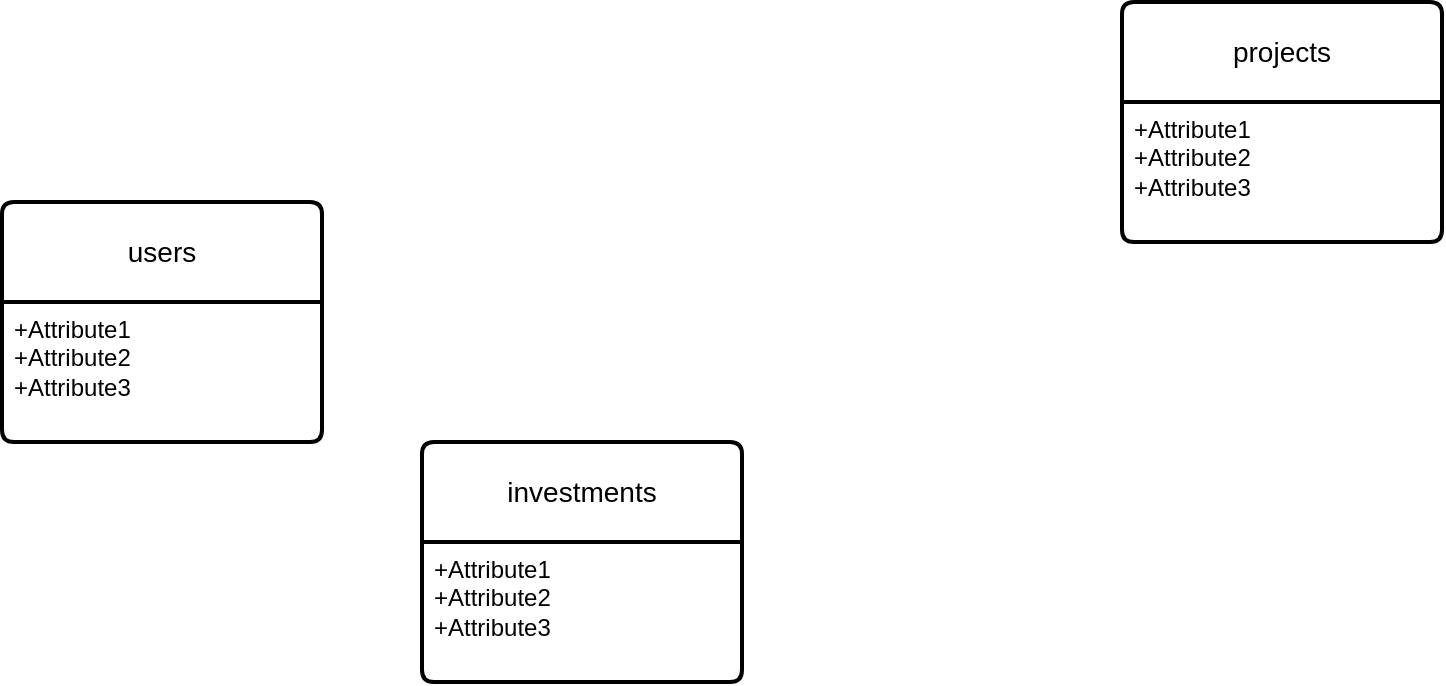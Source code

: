 <mxfile version="26.2.13">
  <diagram name="Page-1" id="CFQH3OPqyOG6Mo3McBEn">
    <mxGraphModel dx="1027" dy="1151" grid="1" gridSize="10" guides="1" tooltips="1" connect="1" arrows="1" fold="1" page="1" pageScale="1" pageWidth="850" pageHeight="1100" math="0" shadow="0">
      <root>
        <mxCell id="0" />
        <mxCell id="1" parent="0" />
        <mxCell id="7xTK0Ptj7-7ZtghGJd2m-13" value="investments" style="swimlane;childLayout=stackLayout;horizontal=1;startSize=50;horizontalStack=0;rounded=1;fontSize=14;fontStyle=0;strokeWidth=2;resizeParent=0;resizeLast=1;shadow=0;dashed=0;align=center;arcSize=4;whiteSpace=wrap;html=1;" vertex="1" parent="1">
          <mxGeometry x="300" y="490" width="160" height="120" as="geometry" />
        </mxCell>
        <mxCell id="7xTK0Ptj7-7ZtghGJd2m-14" value="+Attribute1&#xa;+Attribute2&#xa;+Attribute3" style="align=left;strokeColor=none;fillColor=none;spacingLeft=4;spacingRight=4;fontSize=12;verticalAlign=top;resizable=0;rotatable=0;part=1;html=1;whiteSpace=wrap;" vertex="1" parent="7xTK0Ptj7-7ZtghGJd2m-13">
          <mxGeometry y="50" width="160" height="70" as="geometry" />
        </mxCell>
        <mxCell id="7xTK0Ptj7-7ZtghGJd2m-15" value="projects" style="swimlane;childLayout=stackLayout;horizontal=1;startSize=50;horizontalStack=0;rounded=1;fontSize=14;fontStyle=0;strokeWidth=2;resizeParent=0;resizeLast=1;shadow=0;dashed=0;align=center;arcSize=4;whiteSpace=wrap;html=1;" vertex="1" parent="1">
          <mxGeometry x="650" y="270" width="160" height="120" as="geometry" />
        </mxCell>
        <mxCell id="7xTK0Ptj7-7ZtghGJd2m-16" value="+Attribute1&#xa;+Attribute2&#xa;+Attribute3" style="align=left;strokeColor=none;fillColor=none;spacingLeft=4;spacingRight=4;fontSize=12;verticalAlign=top;resizable=0;rotatable=0;part=1;html=1;whiteSpace=wrap;" vertex="1" parent="7xTK0Ptj7-7ZtghGJd2m-15">
          <mxGeometry y="50" width="160" height="70" as="geometry" />
        </mxCell>
        <mxCell id="7xTK0Ptj7-7ZtghGJd2m-17" value="users" style="swimlane;childLayout=stackLayout;horizontal=1;startSize=50;horizontalStack=0;rounded=1;fontSize=14;fontStyle=0;strokeWidth=2;resizeParent=0;resizeLast=1;shadow=0;dashed=0;align=center;arcSize=4;whiteSpace=wrap;html=1;" vertex="1" parent="1">
          <mxGeometry x="90" y="370" width="160" height="120" as="geometry" />
        </mxCell>
        <mxCell id="7xTK0Ptj7-7ZtghGJd2m-18" value="+Attribute1&#xa;+Attribute2&#xa;+Attribute3" style="align=left;strokeColor=none;fillColor=none;spacingLeft=4;spacingRight=4;fontSize=12;verticalAlign=top;resizable=0;rotatable=0;part=1;html=1;whiteSpace=wrap;" vertex="1" parent="7xTK0Ptj7-7ZtghGJd2m-17">
          <mxGeometry y="50" width="160" height="70" as="geometry" />
        </mxCell>
      </root>
    </mxGraphModel>
  </diagram>
</mxfile>
